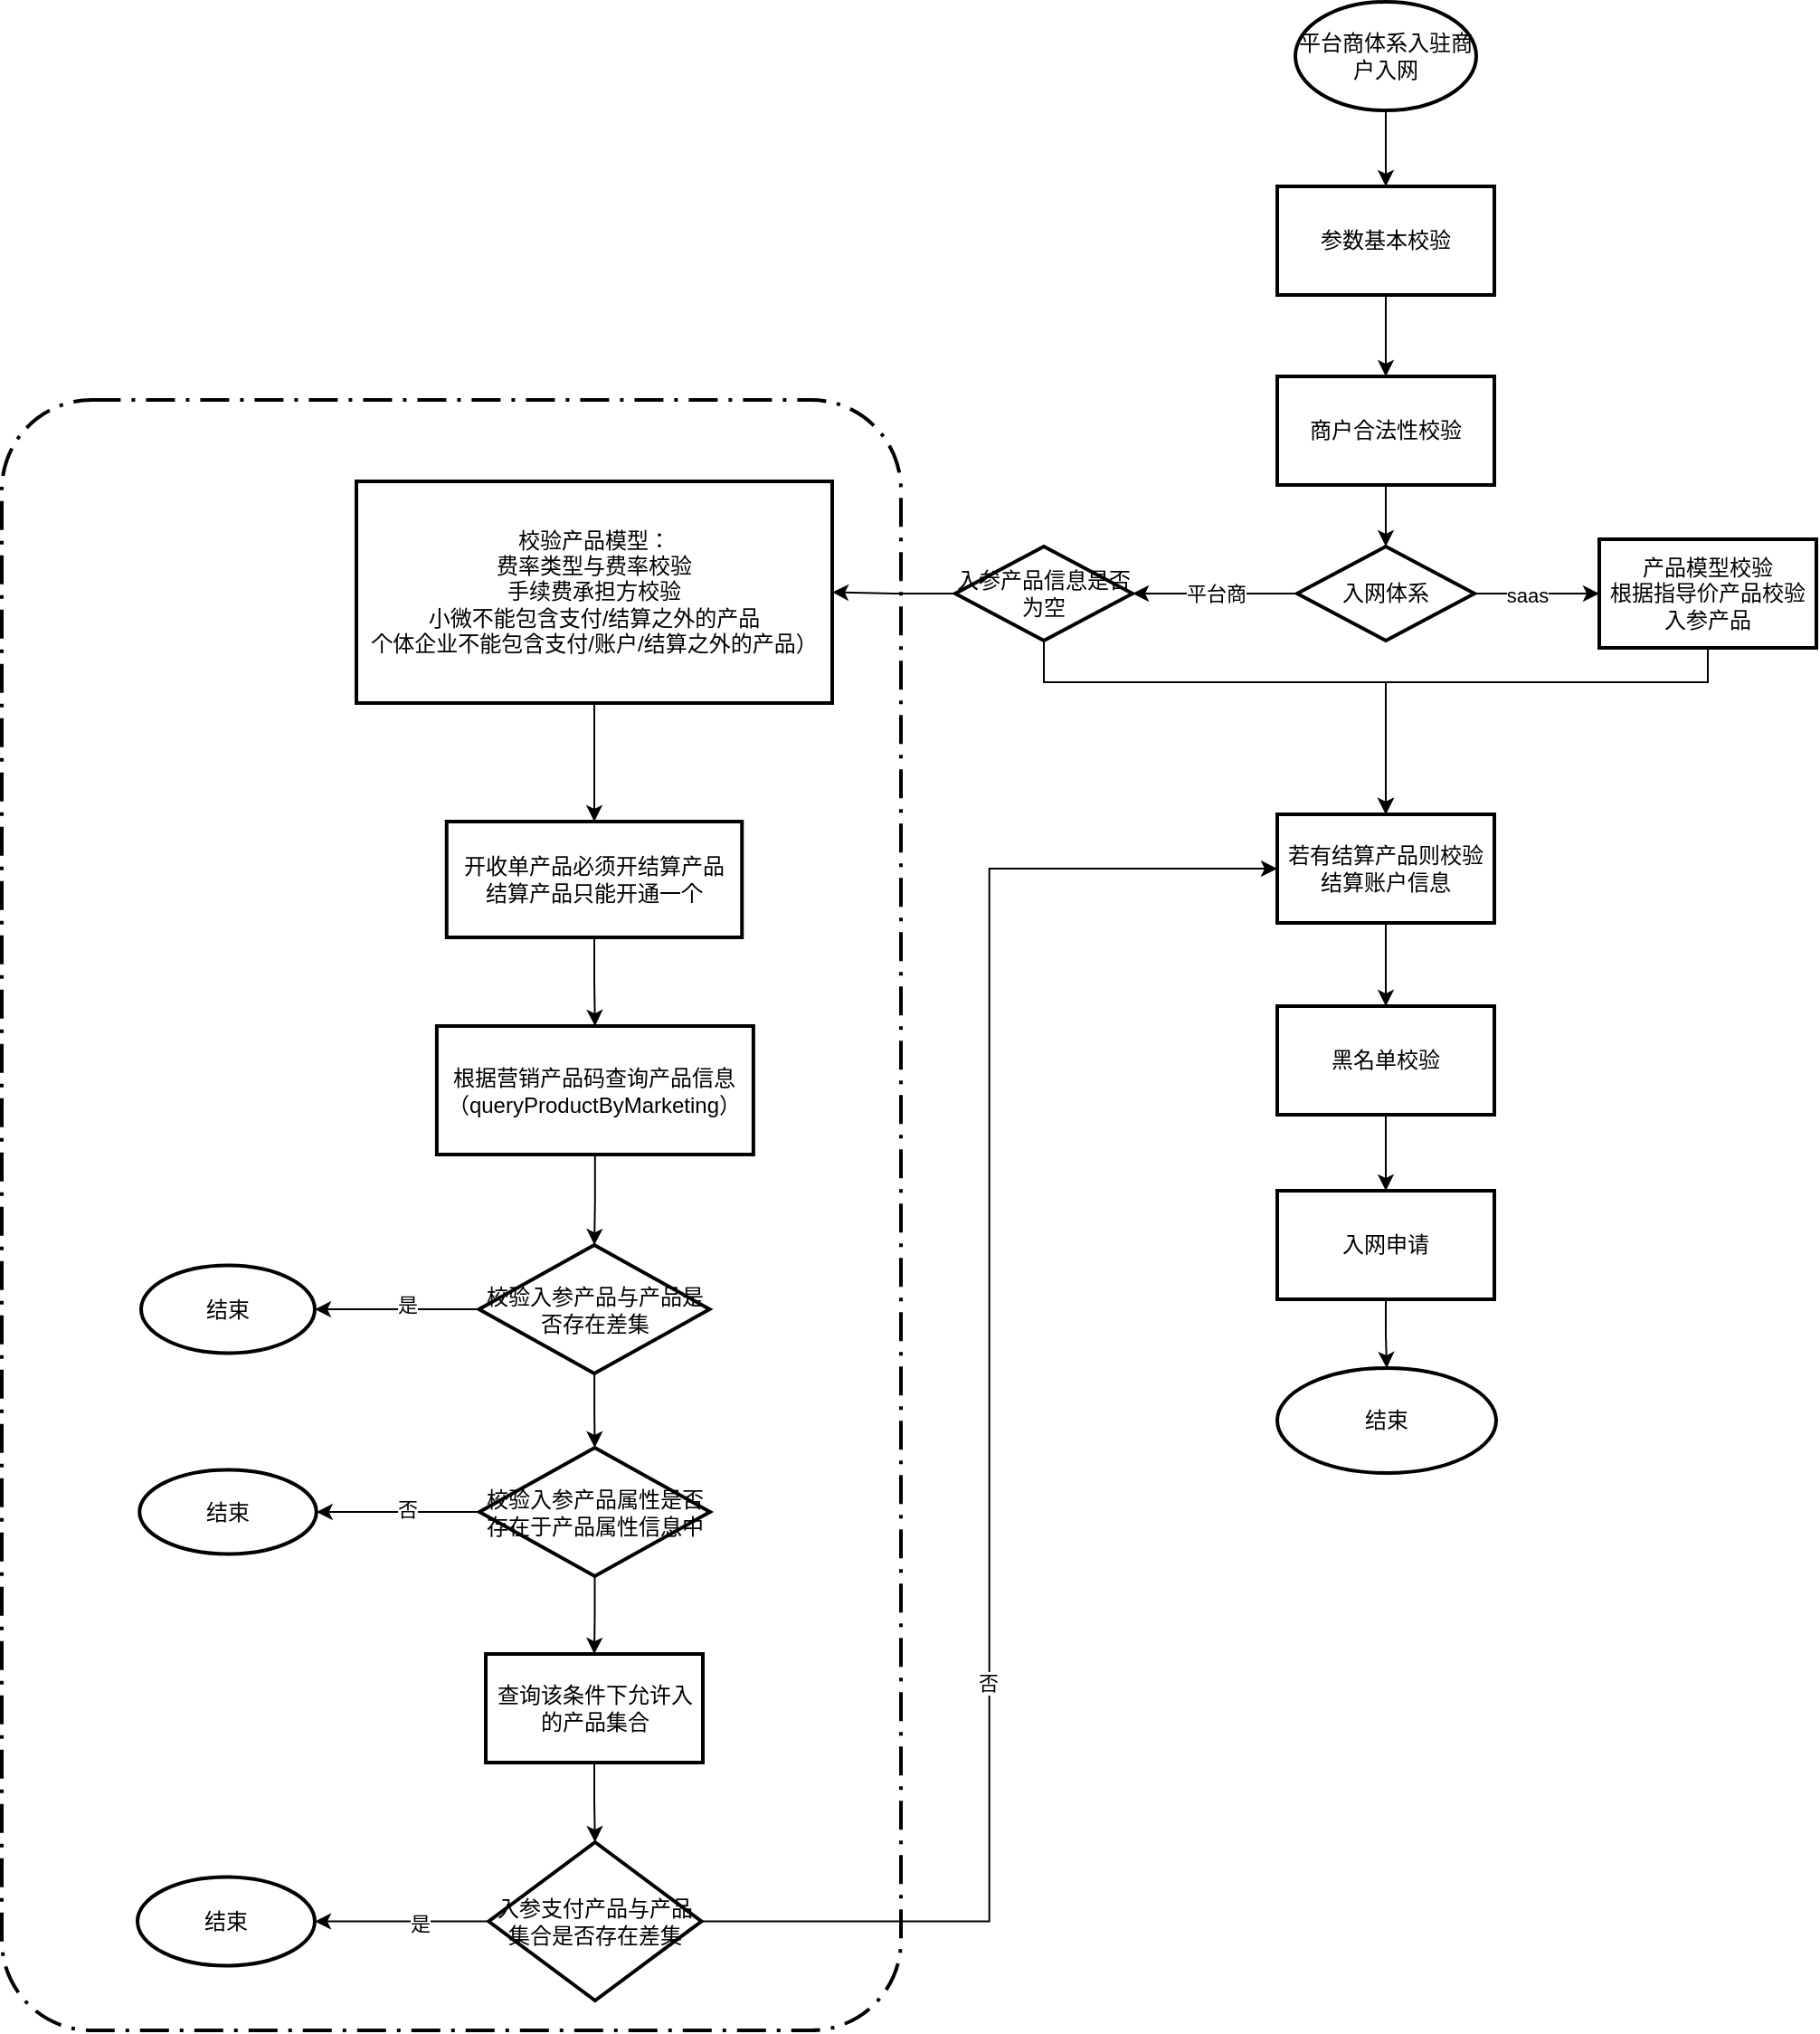 <mxfile version="14.0.4" type="github" pages="2">
  <diagram name="迁移平台商入驻商户存在产品" id="74e2e168-ea6b-b213-b513-2b3c1d86103e">
    <mxGraphModel dx="829" dy="516" grid="0" gridSize="10" guides="1" tooltips="1" connect="1" arrows="1" fold="1" page="1" pageScale="1" pageWidth="1100" pageHeight="850" background="#ffffff" math="0" shadow="0">
      <root>
        <mxCell id="0" />
        <mxCell id="1" parent="0" />
        <mxCell id="6OJ7Nqk0drTf7unUIeKR-68" value="" style="rounded=1;arcSize=10;dashed=1;strokeColor=#000000;fillColor=none;gradientColor=none;dashPattern=8 3 1 3;strokeWidth=2;" vertex="1" parent="1">
          <mxGeometry x="65" y="272" width="497" height="901" as="geometry" />
        </mxCell>
        <mxCell id="KllGeDsj4ACoy9Njbnt4-6" value="平台商体系入驻商户入网" style="strokeWidth=2;html=1;shape=mxgraph.flowchart.start_1;whiteSpace=wrap;" parent="1" vertex="1">
          <mxGeometry x="780" y="52" width="100" height="60" as="geometry" />
        </mxCell>
        <mxCell id="KllGeDsj4ACoy9Njbnt4-7" value="参数基本校验" style="whiteSpace=wrap;html=1;strokeWidth=2;" parent="1" vertex="1">
          <mxGeometry x="770" y="154" width="120" height="60" as="geometry" />
        </mxCell>
        <mxCell id="KllGeDsj4ACoy9Njbnt4-8" value="" style="edgeStyle=orthogonalEdgeStyle;rounded=0;orthogonalLoop=1;jettySize=auto;html=1;" parent="1" source="KllGeDsj4ACoy9Njbnt4-6" target="KllGeDsj4ACoy9Njbnt4-7" edge="1">
          <mxGeometry relative="1" as="geometry" />
        </mxCell>
        <mxCell id="6OJ7Nqk0drTf7unUIeKR-6" value="" style="edgeStyle=orthogonalEdgeStyle;rounded=0;orthogonalLoop=1;jettySize=auto;html=1;" edge="1" parent="1" source="6OJ7Nqk0drTf7unUIeKR-1" target="6OJ7Nqk0drTf7unUIeKR-5">
          <mxGeometry relative="1" as="geometry" />
        </mxCell>
        <mxCell id="6OJ7Nqk0drTf7unUIeKR-1" value="商户合法性校验" style="whiteSpace=wrap;html=1;strokeWidth=2;" vertex="1" parent="1">
          <mxGeometry x="770" y="259" width="120" height="60" as="geometry" />
        </mxCell>
        <mxCell id="6OJ7Nqk0drTf7unUIeKR-2" value="" style="edgeStyle=orthogonalEdgeStyle;rounded=0;orthogonalLoop=1;jettySize=auto;html=1;" edge="1" parent="1" source="KllGeDsj4ACoy9Njbnt4-7" target="6OJ7Nqk0drTf7unUIeKR-1">
          <mxGeometry relative="1" as="geometry" />
        </mxCell>
        <mxCell id="6OJ7Nqk0drTf7unUIeKR-8" value="" style="edgeStyle=orthogonalEdgeStyle;rounded=0;orthogonalLoop=1;jettySize=auto;html=1;" edge="1" parent="1" source="6OJ7Nqk0drTf7unUIeKR-5" target="6OJ7Nqk0drTf7unUIeKR-7">
          <mxGeometry relative="1" as="geometry" />
        </mxCell>
        <mxCell id="6OJ7Nqk0drTf7unUIeKR-11" value="saas" style="edgeLabel;html=1;align=center;verticalAlign=middle;resizable=0;points=[];" vertex="1" connectable="0" parent="6OJ7Nqk0drTf7unUIeKR-8">
          <mxGeometry x="-0.159" y="-1" relative="1" as="geometry">
            <mxPoint as="offset" />
          </mxGeometry>
        </mxCell>
        <mxCell id="6OJ7Nqk0drTf7unUIeKR-10" value="平台商" style="edgeStyle=orthogonalEdgeStyle;rounded=0;orthogonalLoop=1;jettySize=auto;html=1;" edge="1" parent="1" source="6OJ7Nqk0drTf7unUIeKR-5" target="6OJ7Nqk0drTf7unUIeKR-13">
          <mxGeometry relative="1" as="geometry">
            <mxPoint x="701" y="380.5" as="targetPoint" />
          </mxGeometry>
        </mxCell>
        <mxCell id="6OJ7Nqk0drTf7unUIeKR-5" value="入网体系" style="rhombus;whiteSpace=wrap;html=1;strokeWidth=2;" vertex="1" parent="1">
          <mxGeometry x="781" y="353" width="98" height="52" as="geometry" />
        </mxCell>
        <mxCell id="6OJ7Nqk0drTf7unUIeKR-21" style="edgeStyle=orthogonalEdgeStyle;rounded=0;orthogonalLoop=1;jettySize=auto;html=1;exitX=0.5;exitY=1;exitDx=0;exitDy=0;" edge="1" parent="1" source="6OJ7Nqk0drTf7unUIeKR-7" target="6OJ7Nqk0drTf7unUIeKR-18">
          <mxGeometry relative="1" as="geometry">
            <Array as="points">
              <mxPoint x="1008" y="428" />
              <mxPoint x="830" y="428" />
            </Array>
          </mxGeometry>
        </mxCell>
        <mxCell id="6OJ7Nqk0drTf7unUIeKR-7" value="产品模型校验&lt;br&gt;根据指导价产品校验入参产品" style="whiteSpace=wrap;html=1;strokeWidth=2;" vertex="1" parent="1">
          <mxGeometry x="948" y="349" width="120" height="60" as="geometry" />
        </mxCell>
        <mxCell id="6OJ7Nqk0drTf7unUIeKR-23" style="edgeStyle=orthogonalEdgeStyle;rounded=0;orthogonalLoop=1;jettySize=auto;html=1;exitX=0.5;exitY=1;exitDx=0;exitDy=0;entryX=0.5;entryY=0;entryDx=0;entryDy=0;" edge="1" parent="1" source="6OJ7Nqk0drTf7unUIeKR-13" target="6OJ7Nqk0drTf7unUIeKR-18">
          <mxGeometry relative="1" as="geometry">
            <Array as="points">
              <mxPoint x="641" y="428" />
              <mxPoint x="830" y="428" />
            </Array>
          </mxGeometry>
        </mxCell>
        <mxCell id="6OJ7Nqk0drTf7unUIeKR-46" value="" style="edgeStyle=orthogonalEdgeStyle;rounded=0;orthogonalLoop=1;jettySize=auto;html=1;" edge="1" parent="1" source="6OJ7Nqk0drTf7unUIeKR-13" target="6OJ7Nqk0drTf7unUIeKR-45">
          <mxGeometry relative="1" as="geometry" />
        </mxCell>
        <mxCell id="6OJ7Nqk0drTf7unUIeKR-13" value="入参产品信息是否为空" style="rhombus;whiteSpace=wrap;html=1;strokeWidth=2;" vertex="1" parent="1">
          <mxGeometry x="592" y="353" width="98" height="52" as="geometry" />
        </mxCell>
        <mxCell id="6OJ7Nqk0drTf7unUIeKR-31" value="" style="edgeStyle=orthogonalEdgeStyle;rounded=0;orthogonalLoop=1;jettySize=auto;html=1;" edge="1" parent="1" source="6OJ7Nqk0drTf7unUIeKR-15" target="6OJ7Nqk0drTf7unUIeKR-32">
          <mxGeometry relative="1" as="geometry" />
        </mxCell>
        <mxCell id="6OJ7Nqk0drTf7unUIeKR-15" value="根据营销产品码查询产品信息（queryProductByMarketing）" style="whiteSpace=wrap;html=1;strokeWidth=2;" vertex="1" parent="1">
          <mxGeometry x="305.44" y="618" width="175" height="71" as="geometry" />
        </mxCell>
        <mxCell id="6OJ7Nqk0drTf7unUIeKR-25" value="" style="edgeStyle=orthogonalEdgeStyle;rounded=0;orthogonalLoop=1;jettySize=auto;html=1;" edge="1" parent="1" source="6OJ7Nqk0drTf7unUIeKR-18" target="6OJ7Nqk0drTf7unUIeKR-24">
          <mxGeometry relative="1" as="geometry" />
        </mxCell>
        <mxCell id="6OJ7Nqk0drTf7unUIeKR-18" value="若有结算产品则校验结算账户信息" style="whiteSpace=wrap;html=1;strokeWidth=2;" vertex="1" parent="1">
          <mxGeometry x="770" y="501" width="120" height="60" as="geometry" />
        </mxCell>
        <mxCell id="6OJ7Nqk0drTf7unUIeKR-27" value="" style="edgeStyle=orthogonalEdgeStyle;rounded=0;orthogonalLoop=1;jettySize=auto;html=1;" edge="1" parent="1" source="6OJ7Nqk0drTf7unUIeKR-24" target="6OJ7Nqk0drTf7unUIeKR-26">
          <mxGeometry relative="1" as="geometry" />
        </mxCell>
        <mxCell id="6OJ7Nqk0drTf7unUIeKR-24" value="黑名单校验" style="whiteSpace=wrap;html=1;strokeWidth=2;" vertex="1" parent="1">
          <mxGeometry x="770" y="607" width="120" height="60" as="geometry" />
        </mxCell>
        <mxCell id="6OJ7Nqk0drTf7unUIeKR-29" value="" style="edgeStyle=orthogonalEdgeStyle;rounded=0;orthogonalLoop=1;jettySize=auto;html=1;" edge="1" parent="1" source="6OJ7Nqk0drTf7unUIeKR-26" target="6OJ7Nqk0drTf7unUIeKR-28">
          <mxGeometry relative="1" as="geometry" />
        </mxCell>
        <mxCell id="6OJ7Nqk0drTf7unUIeKR-26" value="入网申请" style="whiteSpace=wrap;html=1;strokeWidth=2;" vertex="1" parent="1">
          <mxGeometry x="770" y="709" width="120" height="60" as="geometry" />
        </mxCell>
        <mxCell id="6OJ7Nqk0drTf7unUIeKR-28" value="结束" style="ellipse;whiteSpace=wrap;html=1;strokeWidth=2;" vertex="1" parent="1">
          <mxGeometry x="770" y="807" width="121" height="58" as="geometry" />
        </mxCell>
        <mxCell id="6OJ7Nqk0drTf7unUIeKR-34" value="" style="edgeStyle=orthogonalEdgeStyle;rounded=0;orthogonalLoop=1;jettySize=auto;html=1;" edge="1" parent="1" source="6OJ7Nqk0drTf7unUIeKR-32" target="6OJ7Nqk0drTf7unUIeKR-33">
          <mxGeometry relative="1" as="geometry" />
        </mxCell>
        <mxCell id="6OJ7Nqk0drTf7unUIeKR-35" value="是" style="edgeLabel;html=1;align=center;verticalAlign=middle;resizable=0;points=[];" vertex="1" connectable="0" parent="6OJ7Nqk0drTf7unUIeKR-34">
          <mxGeometry x="-0.122" y="-3" relative="1" as="geometry">
            <mxPoint as="offset" />
          </mxGeometry>
        </mxCell>
        <mxCell id="6OJ7Nqk0drTf7unUIeKR-37" value="" style="edgeStyle=orthogonalEdgeStyle;rounded=0;orthogonalLoop=1;jettySize=auto;html=1;" edge="1" parent="1" source="6OJ7Nqk0drTf7unUIeKR-32" target="6OJ7Nqk0drTf7unUIeKR-36">
          <mxGeometry relative="1" as="geometry" />
        </mxCell>
        <mxCell id="6OJ7Nqk0drTf7unUIeKR-32" value="&lt;span&gt;校验入参产品与产品是否存在差集&lt;/span&gt;" style="rhombus;whiteSpace=wrap;html=1;strokeWidth=2;" vertex="1" parent="1">
          <mxGeometry x="328.75" y="739" width="127.5" height="71" as="geometry" />
        </mxCell>
        <mxCell id="6OJ7Nqk0drTf7unUIeKR-33" value="结束" style="ellipse;whiteSpace=wrap;html=1;strokeWidth=2;" vertex="1" parent="1">
          <mxGeometry x="142" y="750.25" width="96" height="48.5" as="geometry" />
        </mxCell>
        <mxCell id="6OJ7Nqk0drTf7unUIeKR-41" value="" style="edgeStyle=orthogonalEdgeStyle;rounded=0;orthogonalLoop=1;jettySize=auto;html=1;" edge="1" parent="1" source="6OJ7Nqk0drTf7unUIeKR-36" target="6OJ7Nqk0drTf7unUIeKR-40">
          <mxGeometry relative="1" as="geometry" />
        </mxCell>
        <mxCell id="6OJ7Nqk0drTf7unUIeKR-42" value="否" style="edgeLabel;html=1;align=center;verticalAlign=middle;resizable=0;points=[];" vertex="1" connectable="0" parent="6OJ7Nqk0drTf7unUIeKR-41">
          <mxGeometry x="-0.113" y="-2" relative="1" as="geometry">
            <mxPoint as="offset" />
          </mxGeometry>
        </mxCell>
        <mxCell id="6OJ7Nqk0drTf7unUIeKR-44" value="" style="edgeStyle=orthogonalEdgeStyle;rounded=0;orthogonalLoop=1;jettySize=auto;html=1;" edge="1" parent="1" source="6OJ7Nqk0drTf7unUIeKR-36" target="6OJ7Nqk0drTf7unUIeKR-43">
          <mxGeometry relative="1" as="geometry" />
        </mxCell>
        <mxCell id="6OJ7Nqk0drTf7unUIeKR-36" value="校验入参产品属性是否存在于产品属性信息中" style="rhombus;whiteSpace=wrap;html=1;strokeWidth=2;" vertex="1" parent="1">
          <mxGeometry x="329" y="851" width="127.5" height="71" as="geometry" />
        </mxCell>
        <mxCell id="6OJ7Nqk0drTf7unUIeKR-40" value="结束" style="ellipse;whiteSpace=wrap;html=1;strokeWidth=2;" vertex="1" parent="1">
          <mxGeometry x="141.13" y="863.25" width="97.75" height="46.5" as="geometry" />
        </mxCell>
        <mxCell id="6OJ7Nqk0drTf7unUIeKR-57" value="" style="edgeStyle=orthogonalEdgeStyle;rounded=0;orthogonalLoop=1;jettySize=auto;html=1;" edge="1" parent="1" source="6OJ7Nqk0drTf7unUIeKR-43" target="6OJ7Nqk0drTf7unUIeKR-56">
          <mxGeometry relative="1" as="geometry" />
        </mxCell>
        <mxCell id="6OJ7Nqk0drTf7unUIeKR-43" value="查询该条件下允许入的产品集合" style="whiteSpace=wrap;html=1;strokeWidth=2;" vertex="1" parent="1">
          <mxGeometry x="332.5" y="965" width="120" height="60" as="geometry" />
        </mxCell>
        <mxCell id="6OJ7Nqk0drTf7unUIeKR-48" value="" style="edgeStyle=orthogonalEdgeStyle;rounded=0;orthogonalLoop=1;jettySize=auto;html=1;" edge="1" parent="1" source="6OJ7Nqk0drTf7unUIeKR-45" target="6OJ7Nqk0drTf7unUIeKR-47">
          <mxGeometry relative="1" as="geometry" />
        </mxCell>
        <mxCell id="6OJ7Nqk0drTf7unUIeKR-45" value="校验产品模型：&lt;br&gt;费率类型与费率校验&lt;br&gt;手续费承担方校验&lt;br&gt;小微不能包含支付/结算之外的产品&lt;br&gt;个体企业不能包含支付/账户/结算之外的产品）" style="whiteSpace=wrap;html=1;strokeWidth=2;" vertex="1" parent="1">
          <mxGeometry x="261" y="317" width="263" height="122.5" as="geometry" />
        </mxCell>
        <mxCell id="6OJ7Nqk0drTf7unUIeKR-49" value="" style="edgeStyle=orthogonalEdgeStyle;rounded=0;orthogonalLoop=1;jettySize=auto;html=1;" edge="1" parent="1" source="6OJ7Nqk0drTf7unUIeKR-47" target="6OJ7Nqk0drTf7unUIeKR-15">
          <mxGeometry relative="1" as="geometry" />
        </mxCell>
        <mxCell id="6OJ7Nqk0drTf7unUIeKR-47" value="开收单产品必须开结算产品&lt;br&gt;结算产品只能开通一个" style="whiteSpace=wrap;html=1;strokeWidth=2;" vertex="1" parent="1">
          <mxGeometry x="310.88" y="505" width="163.24" height="64" as="geometry" />
        </mxCell>
        <mxCell id="6OJ7Nqk0drTf7unUIeKR-63" value="" style="edgeStyle=orthogonalEdgeStyle;rounded=0;orthogonalLoop=1;jettySize=auto;html=1;" edge="1" parent="1" source="6OJ7Nqk0drTf7unUIeKR-56" target="6OJ7Nqk0drTf7unUIeKR-62">
          <mxGeometry relative="1" as="geometry" />
        </mxCell>
        <mxCell id="6OJ7Nqk0drTf7unUIeKR-64" value="是" style="edgeLabel;html=1;align=center;verticalAlign=middle;resizable=0;points=[];" vertex="1" connectable="0" parent="6OJ7Nqk0drTf7unUIeKR-63">
          <mxGeometry x="-0.212" y="1" relative="1" as="geometry">
            <mxPoint as="offset" />
          </mxGeometry>
        </mxCell>
        <mxCell id="6OJ7Nqk0drTf7unUIeKR-66" value="" style="edgeStyle=orthogonalEdgeStyle;rounded=0;orthogonalLoop=1;jettySize=auto;html=1;entryX=0;entryY=0.5;entryDx=0;entryDy=0;" edge="1" parent="1" source="6OJ7Nqk0drTf7unUIeKR-56" target="6OJ7Nqk0drTf7unUIeKR-18">
          <mxGeometry relative="1" as="geometry">
            <mxPoint x="391.6" y="1142.032" as="targetPoint" />
          </mxGeometry>
        </mxCell>
        <mxCell id="6OJ7Nqk0drTf7unUIeKR-67" value="否" style="edgeLabel;html=1;align=center;verticalAlign=middle;resizable=0;points=[];" vertex="1" connectable="0" parent="6OJ7Nqk0drTf7unUIeKR-66">
          <mxGeometry x="-0.353" y="1" relative="1" as="geometry">
            <mxPoint as="offset" />
          </mxGeometry>
        </mxCell>
        <mxCell id="6OJ7Nqk0drTf7unUIeKR-56" value="&lt;span&gt;入参支付产品与产品集合是否存在差集&lt;/span&gt;" style="rhombus;whiteSpace=wrap;html=1;strokeWidth=2;" vertex="1" parent="1">
          <mxGeometry x="334.13" y="1069" width="117.63" height="87.5" as="geometry" />
        </mxCell>
        <mxCell id="6OJ7Nqk0drTf7unUIeKR-62" value="结束" style="ellipse;whiteSpace=wrap;html=1;strokeWidth=2;" vertex="1" parent="1">
          <mxGeometry x="140" y="1088.25" width="98" height="49" as="geometry" />
        </mxCell>
      </root>
    </mxGraphModel>
  </diagram>
  <diagram id="xMQZjuHvh5yQaUtxyoXN" name="协议&amp;电子签章">
    <mxGraphModel dx="829" dy="516" grid="0" gridSize="10" guides="1" tooltips="1" connect="1" arrows="1" fold="1" page="1" pageScale="1" pageWidth="827" pageHeight="1169" math="0" shadow="0">
      <root>
        <mxCell id="6D580EjlVo4oe9tn3Bij-0" />
        <mxCell id="6D580EjlVo4oe9tn3Bij-1" parent="6D580EjlVo4oe9tn3Bij-0" />
        <mxCell id="YNEcawaOifFSc9qhL8P--29" value="" style="rounded=1;arcSize=10;dashed=1;strokeColor=#000000;fillColor=none;gradientColor=none;dashPattern=8 3 1 3;strokeWidth=2;" parent="6D580EjlVo4oe9tn3Bij-1" vertex="1">
          <mxGeometry x="402.5" y="720" width="185" height="90" as="geometry" />
        </mxCell>
        <mxCell id="YNEcawaOifFSc9qhL8P--0" value="表单新增协议模块：&lt;br&gt;企业/个体入网单&lt;br&gt;saas入网单" style="strokeWidth=2;html=1;shape=mxgraph.flowchart.annotation_1;align=left;pointerEvents=1;" parent="6D580EjlVo4oe9tn3Bij-1" vertex="1">
          <mxGeometry x="170" y="60" width="50" height="100" as="geometry" />
        </mxCell>
        <mxCell id="YNEcawaOifFSc9qhL8P--2" value="切换流程对应服务：&lt;br&gt;企业/个体流程模型&lt;br&gt;saas流程模型" style="strokeWidth=2;html=1;shape=mxgraph.flowchart.annotation_1;align=left;pointerEvents=1;" parent="6D580EjlVo4oe9tn3Bij-1" vertex="1">
          <mxGeometry x="364" y="60" width="50" height="100" as="geometry" />
        </mxCell>
        <mxCell id="YNEcawaOifFSc9qhL8P--3" value="表单改动" style="text;html=1;align=center;verticalAlign=middle;resizable=0;points=[];autosize=1;" parent="6D580EjlVo4oe9tn3Bij-1" vertex="1">
          <mxGeometry x="165" y="20" width="60" height="20" as="geometry" />
        </mxCell>
        <mxCell id="YNEcawaOifFSc9qhL8P--4" value="流程模型改动" style="text;html=1;align=center;verticalAlign=middle;resizable=0;points=[];autosize=1;" parent="6D580EjlVo4oe9tn3Bij-1" vertex="1">
          <mxGeometry x="360" y="20" width="90" height="20" as="geometry" />
        </mxCell>
        <mxCell id="YNEcawaOifFSc9qhL8P--6" value="签章流程" style="swimlane;html=1;childLayout=stackLayout;resizeParent=1;resizeParentMax=0;startSize=20;" parent="6D580EjlVo4oe9tn3Bij-1" vertex="1">
          <mxGeometry x="165" y="250" width="640" height="830" as="geometry" />
        </mxCell>
        <mxCell id="YNEcawaOifFSc9qhL8P--7" value="流程魔方" style="swimlane;html=1;startSize=20;" parent="YNEcawaOifFSc9qhL8P--6" vertex="1">
          <mxGeometry y="20" width="220" height="810" as="geometry" />
        </mxCell>
        <mxCell id="YNEcawaOifFSc9qhL8P--10" value="提交" style="strokeWidth=2;html=1;shape=mxgraph.flowchart.start_1;whiteSpace=wrap;" parent="YNEcawaOifFSc9qhL8P--7" vertex="1">
          <mxGeometry x="60" y="40" width="100" height="60" as="geometry" />
        </mxCell>
        <mxCell id="YNEcawaOifFSc9qhL8P--8" value="业务管理系统" style="swimlane;html=1;startSize=20;" parent="YNEcawaOifFSc9qhL8P--6" vertex="1">
          <mxGeometry x="220" y="20" width="220" height="810" as="geometry" />
        </mxCell>
        <mxCell id="YNEcawaOifFSc9qhL8P--11" value="生成协议" style="whiteSpace=wrap;html=1;strokeWidth=2;" parent="YNEcawaOifFSc9qhL8P--8" vertex="1">
          <mxGeometry x="50" y="40" width="120" height="60" as="geometry" />
        </mxCell>
        <mxCell id="YNEcawaOifFSc9qhL8P--9" value="入网子系统" style="swimlane;html=1;startSize=20;" parent="YNEcawaOifFSc9qhL8P--6" vertex="1">
          <mxGeometry x="440" y="20" width="200" height="810" as="geometry" />
        </mxCell>
        <mxCell id="YNEcawaOifFSc9qhL8P--12" value="" style="edgeStyle=orthogonalEdgeStyle;rounded=0;orthogonalLoop=1;jettySize=auto;html=1;" parent="YNEcawaOifFSc9qhL8P--6" source="YNEcawaOifFSc9qhL8P--10" target="YNEcawaOifFSc9qhL8P--11" edge="1">
          <mxGeometry relative="1" as="geometry" />
        </mxCell>
        <mxCell id="YNEcawaOifFSc9qhL8P--16" value="" style="edgeStyle=orthogonalEdgeStyle;rounded=0;orthogonalLoop=1;jettySize=auto;html=1;" parent="6D580EjlVo4oe9tn3Bij-1" source="YNEcawaOifFSc9qhL8P--13" target="YNEcawaOifFSc9qhL8P--15" edge="1">
          <mxGeometry relative="1" as="geometry" />
        </mxCell>
        <mxCell id="YNEcawaOifFSc9qhL8P--13" value="发起电子签章" style="whiteSpace=wrap;html=1;strokeWidth=2;" parent="6D580EjlVo4oe9tn3Bij-1" vertex="1">
          <mxGeometry x="435" y="450" width="120" height="60" as="geometry" />
        </mxCell>
        <mxCell id="YNEcawaOifFSc9qhL8P--14" value="" style="edgeStyle=orthogonalEdgeStyle;rounded=0;orthogonalLoop=1;jettySize=auto;html=1;" parent="6D580EjlVo4oe9tn3Bij-1" source="YNEcawaOifFSc9qhL8P--11" target="YNEcawaOifFSc9qhL8P--13" edge="1">
          <mxGeometry relative="1" as="geometry" />
        </mxCell>
        <mxCell id="YNEcawaOifFSc9qhL8P--18" value="" style="edgeStyle=orthogonalEdgeStyle;rounded=0;orthogonalLoop=1;jettySize=auto;html=1;" parent="6D580EjlVo4oe9tn3Bij-1" source="YNEcawaOifFSc9qhL8P--15" target="YNEcawaOifFSc9qhL8P--17" edge="1">
          <mxGeometry relative="1" as="geometry" />
        </mxCell>
        <mxCell id="YNEcawaOifFSc9qhL8P--15" value="签章操作" style="whiteSpace=wrap;html=1;strokeWidth=2;" parent="6D580EjlVo4oe9tn3Bij-1" vertex="1">
          <mxGeometry x="635" y="450" width="120" height="60" as="geometry" />
        </mxCell>
        <mxCell id="YNEcawaOifFSc9qhL8P--20" value="" style="edgeStyle=orthogonalEdgeStyle;rounded=0;orthogonalLoop=1;jettySize=auto;html=1;" parent="6D580EjlVo4oe9tn3Bij-1" source="YNEcawaOifFSc9qhL8P--17" target="YNEcawaOifFSc9qhL8P--19" edge="1">
          <mxGeometry relative="1" as="geometry" />
        </mxCell>
        <mxCell id="YNEcawaOifFSc9qhL8P--17" value="签章完成并回调" style="whiteSpace=wrap;html=1;strokeWidth=2;" parent="6D580EjlVo4oe9tn3Bij-1" vertex="1">
          <mxGeometry x="635" y="590" width="120" height="60" as="geometry" />
        </mxCell>
        <mxCell id="YNEcawaOifFSc9qhL8P--22" value="" style="edgeStyle=orthogonalEdgeStyle;rounded=0;orthogonalLoop=1;jettySize=auto;html=1;" parent="6D580EjlVo4oe9tn3Bij-1" source="YNEcawaOifFSc9qhL8P--19" target="YNEcawaOifFSc9qhL8P--21" edge="1">
          <mxGeometry relative="1" as="geometry" />
        </mxCell>
        <mxCell id="YNEcawaOifFSc9qhL8P--19" value="接受签章回调" style="whiteSpace=wrap;html=1;strokeWidth=2;" parent="6D580EjlVo4oe9tn3Bij-1" vertex="1">
          <mxGeometry x="435" y="590" width="120" height="60" as="geometry" />
        </mxCell>
        <mxCell id="YNEcawaOifFSc9qhL8P--24" value="" style="edgeStyle=orthogonalEdgeStyle;rounded=0;orthogonalLoop=1;jettySize=auto;html=1;" parent="6D580EjlVo4oe9tn3Bij-1" source="YNEcawaOifFSc9qhL8P--21" target="YNEcawaOifFSc9qhL8P--23" edge="1">
          <mxGeometry relative="1" as="geometry" />
        </mxCell>
        <mxCell id="YNEcawaOifFSc9qhL8P--21" value="组装已签章协议信息。添加授权协议与出款说明" style="whiteSpace=wrap;html=1;strokeWidth=2;" parent="6D580EjlVo4oe9tn3Bij-1" vertex="1">
          <mxGeometry x="435" y="730" width="120" height="60" as="geometry" />
        </mxCell>
        <mxCell id="YNEcawaOifFSc9qhL8P--26" value="" style="edgeStyle=orthogonalEdgeStyle;rounded=0;orthogonalLoop=1;jettySize=auto;html=1;" parent="6D580EjlVo4oe9tn3Bij-1" source="YNEcawaOifFSc9qhL8P--23" target="YNEcawaOifFSc9qhL8P--25" edge="1">
          <mxGeometry relative="1" as="geometry" />
        </mxCell>
        <mxCell id="YNEcawaOifFSc9qhL8P--23" value="唤醒工单" style="whiteSpace=wrap;html=1;strokeWidth=2;" parent="6D580EjlVo4oe9tn3Bij-1" vertex="1">
          <mxGeometry x="435" y="870" width="120" height="60" as="geometry" />
        </mxCell>
        <mxCell id="YNEcawaOifFSc9qhL8P--28" value="" style="edgeStyle=orthogonalEdgeStyle;rounded=0;orthogonalLoop=1;jettySize=auto;html=1;" parent="6D580EjlVo4oe9tn3Bij-1" source="YNEcawaOifFSc9qhL8P--25" target="YNEcawaOifFSc9qhL8P--27" edge="1">
          <mxGeometry relative="1" as="geometry" />
        </mxCell>
        <mxCell id="YNEcawaOifFSc9qhL8P--25" value="映射已签章协议到工单" style="whiteSpace=wrap;html=1;strokeWidth=2;" parent="6D580EjlVo4oe9tn3Bij-1" vertex="1">
          <mxGeometry x="235" y="870" width="120" height="60" as="geometry" />
        </mxCell>
        <mxCell id="YNEcawaOifFSc9qhL8P--27" value="结束" style="ellipse;whiteSpace=wrap;html=1;strokeWidth=2;" parent="6D580EjlVo4oe9tn3Bij-1" vertex="1">
          <mxGeometry x="247.5" y="990" width="95" height="50" as="geometry" />
        </mxCell>
      </root>
    </mxGraphModel>
  </diagram>
</mxfile>
